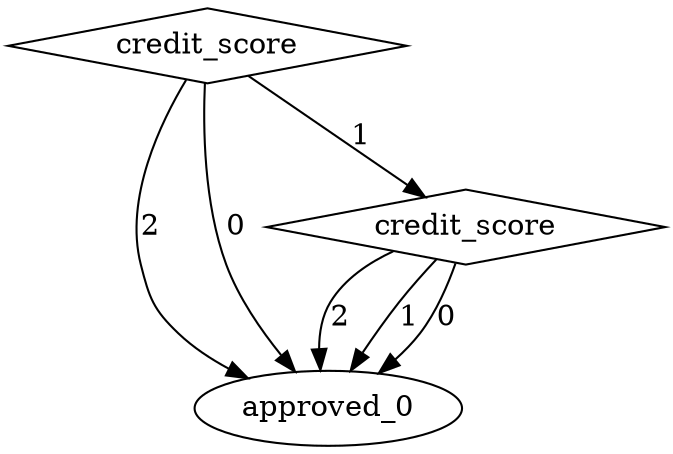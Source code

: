 digraph {
node [label=approved_0,style=""] approved_0
node [label=approved_0,style=""] approved_0
node [label=approved_0,style=""] approved_0
node [label=approved_0,style=""] approved_0
node [label=approved_0,style=""] approved_0
node [label=credit_score,shape="diamond",style=""] 1
node [label=credit_score,shape="diamond",style=""] 0

1 -> approved_0 [label="2"]
1 -> approved_0 [label="1"]
1 -> approved_0 [label="0"]
0 -> approved_0 [label="2"]
0 -> 1 [label="1"]
0 -> approved_0 [label="0"]
}